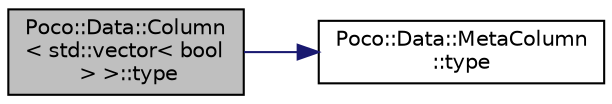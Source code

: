 digraph "Poco::Data::Column&lt; std::vector&lt; bool &gt; &gt;::type"
{
 // LATEX_PDF_SIZE
  edge [fontname="Helvetica",fontsize="10",labelfontname="Helvetica",labelfontsize="10"];
  node [fontname="Helvetica",fontsize="10",shape=record];
  rankdir="LR";
  Node1 [label="Poco::Data::Column\l\< std::vector\< bool\l \> \>::type",height=0.2,width=0.4,color="black", fillcolor="grey75", style="filled", fontcolor="black",tooltip="Returns column type."];
  Node1 -> Node2 [color="midnightblue",fontsize="10",style="solid",fontname="Helvetica"];
  Node2 [label="Poco::Data::MetaColumn\l::type",height=0.2,width=0.4,color="black", fillcolor="white", style="filled",URL="$classPoco_1_1Data_1_1MetaColumn.html#a3703bf643fd30af14f6b61eec4c0bd59",tooltip="Returns column position."];
}
